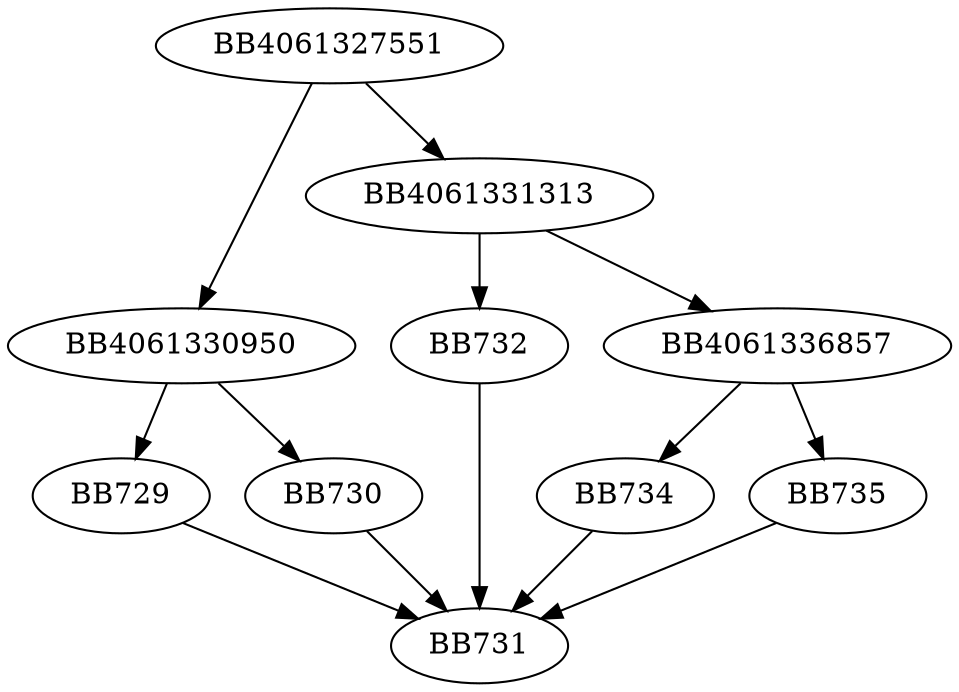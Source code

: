digraph G{
	BB4061327551->BB4061330950;
	BB4061327551->BB4061331313;
	BB4061330950->BB729;
	BB4061330950->BB730;
	BB729->BB731;
	BB730->BB731;
	BB4061331313->BB732;
	BB4061331313->BB4061336857;
	BB732->BB731;
	BB4061336857->BB734;
	BB4061336857->BB735;
	BB734->BB731;
	BB735->BB731;
}
